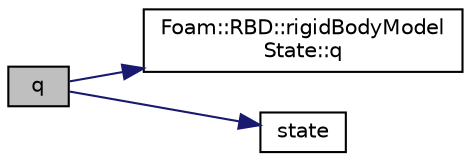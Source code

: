 digraph "q"
{
  bgcolor="transparent";
  edge [fontname="Helvetica",fontsize="10",labelfontname="Helvetica",labelfontsize="10"];
  node [fontname="Helvetica",fontsize="10",shape=record];
  rankdir="LR";
  Node1 [label="q",height=0.2,width=0.4,color="black", fillcolor="grey75", style="filled", fontcolor="black"];
  Node1 -> Node2 [color="midnightblue",fontsize="10",style="solid",fontname="Helvetica"];
  Node2 [label="Foam::RBD::rigidBodyModel\lState::q",height=0.2,width=0.4,color="black",URL="$a02256.html#a5c249f0658afc6728af2bcdcf09c6ab7",tooltip="Return access to the joint position and orientation. "];
  Node1 -> Node3 [color="midnightblue",fontsize="10",style="solid",fontname="Helvetica"];
  Node3 [label="state",height=0.2,width=0.4,color="black",URL="$a02258.html#a5e592da6fbccd93854acb9a96864ae52",tooltip="Return the motion state. "];
}
